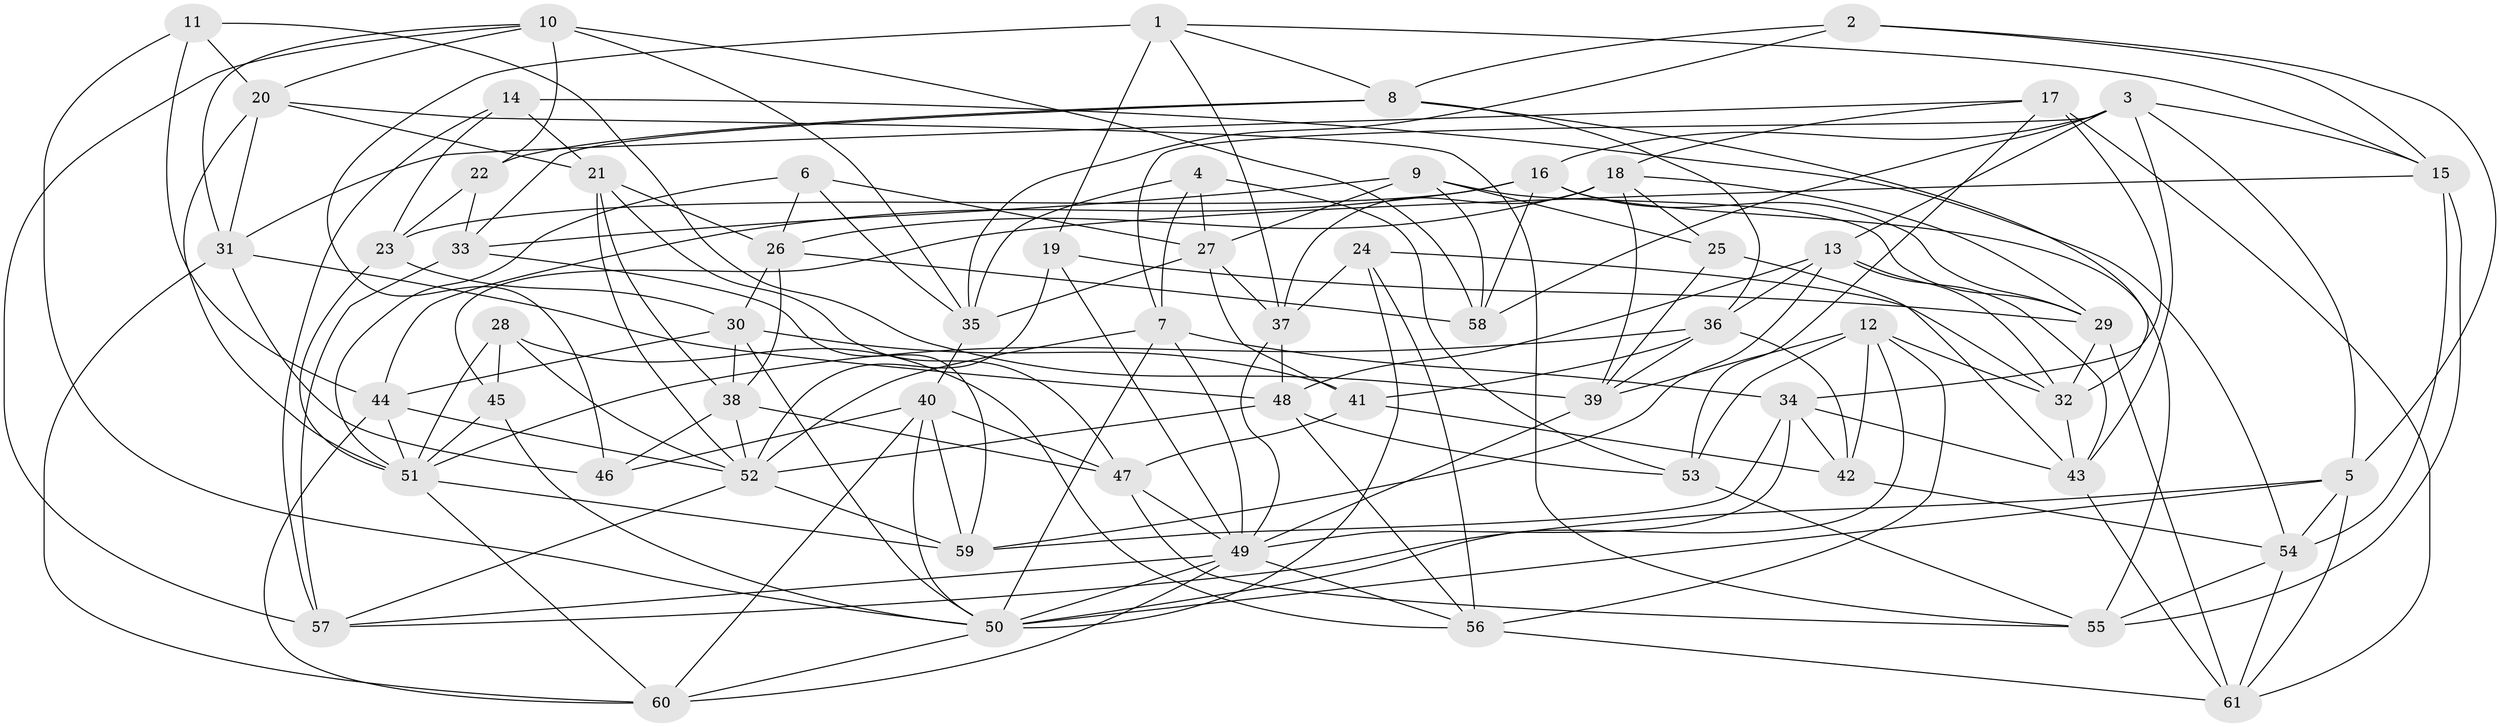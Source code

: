 // original degree distribution, {4: 1.0}
// Generated by graph-tools (version 1.1) at 2025/26/03/09/25 03:26:55]
// undirected, 61 vertices, 174 edges
graph export_dot {
graph [start="1"]
  node [color=gray90,style=filled];
  1;
  2;
  3;
  4;
  5;
  6;
  7;
  8;
  9;
  10;
  11;
  12;
  13;
  14;
  15;
  16;
  17;
  18;
  19;
  20;
  21;
  22;
  23;
  24;
  25;
  26;
  27;
  28;
  29;
  30;
  31;
  32;
  33;
  34;
  35;
  36;
  37;
  38;
  39;
  40;
  41;
  42;
  43;
  44;
  45;
  46;
  47;
  48;
  49;
  50;
  51;
  52;
  53;
  54;
  55;
  56;
  57;
  58;
  59;
  60;
  61;
  1 -- 8 [weight=1.0];
  1 -- 15 [weight=1.0];
  1 -- 19 [weight=2.0];
  1 -- 37 [weight=1.0];
  1 -- 46 [weight=1.0];
  2 -- 5 [weight=1.0];
  2 -- 8 [weight=1.0];
  2 -- 15 [weight=1.0];
  2 -- 35 [weight=1.0];
  3 -- 5 [weight=1.0];
  3 -- 7 [weight=1.0];
  3 -- 13 [weight=1.0];
  3 -- 15 [weight=1.0];
  3 -- 16 [weight=1.0];
  3 -- 43 [weight=1.0];
  3 -- 58 [weight=2.0];
  4 -- 7 [weight=1.0];
  4 -- 27 [weight=1.0];
  4 -- 35 [weight=1.0];
  4 -- 53 [weight=1.0];
  5 -- 50 [weight=1.0];
  5 -- 54 [weight=1.0];
  5 -- 57 [weight=1.0];
  5 -- 61 [weight=1.0];
  6 -- 26 [weight=1.0];
  6 -- 27 [weight=1.0];
  6 -- 35 [weight=1.0];
  6 -- 51 [weight=1.0];
  7 -- 34 [weight=1.0];
  7 -- 49 [weight=1.0];
  7 -- 50 [weight=1.0];
  7 -- 52 [weight=1.0];
  8 -- 22 [weight=1.0];
  8 -- 32 [weight=1.0];
  8 -- 33 [weight=1.0];
  8 -- 36 [weight=1.0];
  9 -- 25 [weight=1.0];
  9 -- 27 [weight=1.0];
  9 -- 29 [weight=1.0];
  9 -- 33 [weight=2.0];
  9 -- 58 [weight=1.0];
  10 -- 20 [weight=1.0];
  10 -- 22 [weight=1.0];
  10 -- 31 [weight=1.0];
  10 -- 35 [weight=1.0];
  10 -- 57 [weight=1.0];
  10 -- 58 [weight=1.0];
  11 -- 20 [weight=1.0];
  11 -- 39 [weight=1.0];
  11 -- 44 [weight=1.0];
  11 -- 50 [weight=1.0];
  12 -- 32 [weight=1.0];
  12 -- 39 [weight=1.0];
  12 -- 42 [weight=1.0];
  12 -- 50 [weight=1.0];
  12 -- 53 [weight=1.0];
  12 -- 56 [weight=1.0];
  13 -- 32 [weight=1.0];
  13 -- 36 [weight=1.0];
  13 -- 43 [weight=1.0];
  13 -- 48 [weight=1.0];
  13 -- 59 [weight=1.0];
  14 -- 21 [weight=1.0];
  14 -- 23 [weight=1.0];
  14 -- 54 [weight=1.0];
  14 -- 57 [weight=1.0];
  15 -- 45 [weight=1.0];
  15 -- 54 [weight=1.0];
  15 -- 55 [weight=1.0];
  16 -- 23 [weight=1.0];
  16 -- 29 [weight=1.0];
  16 -- 44 [weight=1.0];
  16 -- 55 [weight=1.0];
  16 -- 58 [weight=1.0];
  17 -- 18 [weight=1.0];
  17 -- 31 [weight=1.0];
  17 -- 34 [weight=1.0];
  17 -- 53 [weight=2.0];
  17 -- 61 [weight=1.0];
  18 -- 25 [weight=1.0];
  18 -- 26 [weight=1.0];
  18 -- 29 [weight=1.0];
  18 -- 37 [weight=1.0];
  18 -- 39 [weight=1.0];
  19 -- 29 [weight=1.0];
  19 -- 49 [weight=1.0];
  19 -- 52 [weight=2.0];
  20 -- 21 [weight=1.0];
  20 -- 31 [weight=1.0];
  20 -- 51 [weight=1.0];
  20 -- 55 [weight=1.0];
  21 -- 26 [weight=1.0];
  21 -- 38 [weight=1.0];
  21 -- 47 [weight=1.0];
  21 -- 52 [weight=1.0];
  22 -- 23 [weight=1.0];
  22 -- 33 [weight=1.0];
  23 -- 30 [weight=1.0];
  23 -- 51 [weight=2.0];
  24 -- 32 [weight=1.0];
  24 -- 37 [weight=1.0];
  24 -- 50 [weight=1.0];
  24 -- 56 [weight=1.0];
  25 -- 39 [weight=1.0];
  25 -- 43 [weight=1.0];
  26 -- 30 [weight=1.0];
  26 -- 38 [weight=1.0];
  26 -- 58 [weight=1.0];
  27 -- 35 [weight=1.0];
  27 -- 37 [weight=1.0];
  27 -- 41 [weight=1.0];
  28 -- 45 [weight=3.0];
  28 -- 51 [weight=1.0];
  28 -- 52 [weight=1.0];
  28 -- 56 [weight=1.0];
  29 -- 32 [weight=1.0];
  29 -- 61 [weight=1.0];
  30 -- 38 [weight=1.0];
  30 -- 41 [weight=1.0];
  30 -- 44 [weight=1.0];
  30 -- 50 [weight=1.0];
  31 -- 46 [weight=1.0];
  31 -- 48 [weight=1.0];
  31 -- 60 [weight=1.0];
  32 -- 43 [weight=1.0];
  33 -- 57 [weight=1.0];
  33 -- 59 [weight=1.0];
  34 -- 42 [weight=1.0];
  34 -- 43 [weight=1.0];
  34 -- 49 [weight=1.0];
  34 -- 59 [weight=1.0];
  35 -- 40 [weight=1.0];
  36 -- 39 [weight=1.0];
  36 -- 41 [weight=1.0];
  36 -- 42 [weight=1.0];
  36 -- 51 [weight=1.0];
  37 -- 48 [weight=1.0];
  37 -- 49 [weight=1.0];
  38 -- 46 [weight=1.0];
  38 -- 47 [weight=1.0];
  38 -- 52 [weight=1.0];
  39 -- 49 [weight=1.0];
  40 -- 46 [weight=1.0];
  40 -- 47 [weight=1.0];
  40 -- 50 [weight=1.0];
  40 -- 59 [weight=1.0];
  40 -- 60 [weight=1.0];
  41 -- 42 [weight=2.0];
  41 -- 47 [weight=1.0];
  42 -- 54 [weight=1.0];
  43 -- 61 [weight=1.0];
  44 -- 51 [weight=1.0];
  44 -- 52 [weight=1.0];
  44 -- 60 [weight=1.0];
  45 -- 50 [weight=1.0];
  45 -- 51 [weight=1.0];
  47 -- 49 [weight=1.0];
  47 -- 55 [weight=1.0];
  48 -- 52 [weight=1.0];
  48 -- 53 [weight=1.0];
  48 -- 56 [weight=1.0];
  49 -- 50 [weight=1.0];
  49 -- 56 [weight=1.0];
  49 -- 57 [weight=1.0];
  49 -- 60 [weight=1.0];
  50 -- 60 [weight=1.0];
  51 -- 59 [weight=1.0];
  51 -- 60 [weight=1.0];
  52 -- 57 [weight=1.0];
  52 -- 59 [weight=1.0];
  53 -- 55 [weight=1.0];
  54 -- 55 [weight=1.0];
  54 -- 61 [weight=1.0];
  56 -- 61 [weight=1.0];
}
